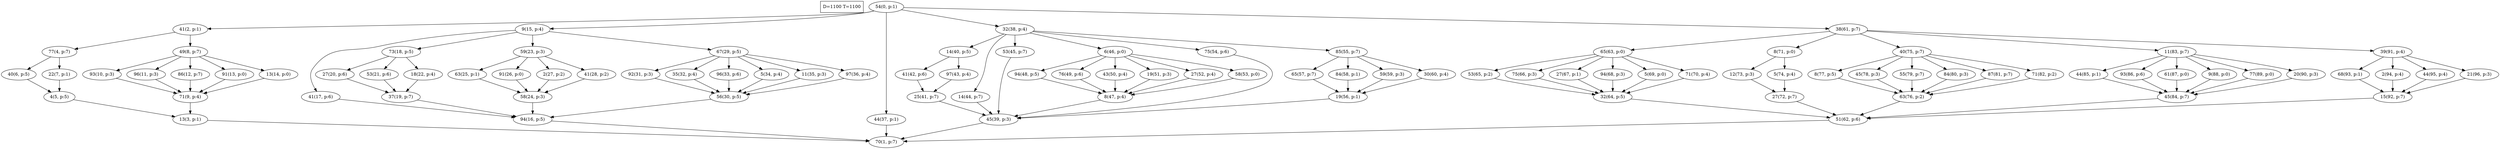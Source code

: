 digraph Task {
i [shape=box, label="D=1100 T=1100"]; 
0 [label="54(0, p:1)"];
1 [label="70(1, p:7)"];
2 [label="41(2, p:1)"];
3 [label="13(3, p:1)"];
4 [label="77(4, p:7)"];
5 [label="4(5, p:5)"];
6 [label="40(6, p:5)"];
7 [label="22(7, p:1)"];
8 [label="49(8, p:7)"];
9 [label="71(9, p:4)"];
10 [label="93(10, p:3)"];
11 [label="96(11, p:3)"];
12 [label="86(12, p:7)"];
13 [label="91(13, p:0)"];
14 [label="13(14, p:0)"];
15 [label="9(15, p:4)"];
16 [label="94(16, p:5)"];
17 [label="41(17, p:6)"];
18 [label="73(18, p:5)"];
19 [label="37(19, p:7)"];
20 [label="27(20, p:6)"];
21 [label="53(21, p:6)"];
22 [label="18(22, p:4)"];
23 [label="59(23, p:3)"];
24 [label="58(24, p:3)"];
25 [label="63(25, p:1)"];
26 [label="91(26, p:0)"];
27 [label="2(27, p:2)"];
28 [label="41(28, p:2)"];
29 [label="67(29, p:5)"];
30 [label="56(30, p:5)"];
31 [label="92(31, p:3)"];
32 [label="35(32, p:4)"];
33 [label="96(33, p:6)"];
34 [label="5(34, p:4)"];
35 [label="11(35, p:3)"];
36 [label="97(36, p:4)"];
37 [label="44(37, p:1)"];
38 [label="32(38, p:4)"];
39 [label="45(39, p:3)"];
40 [label="14(40, p:5)"];
41 [label="25(41, p:7)"];
42 [label="41(42, p:6)"];
43 [label="97(43, p:4)"];
44 [label="14(44, p:7)"];
45 [label="53(45, p:7)"];
46 [label="6(46, p:0)"];
47 [label="8(47, p:4)"];
48 [label="94(48, p:5)"];
49 [label="76(49, p:6)"];
50 [label="43(50, p:4)"];
51 [label="19(51, p:3)"];
52 [label="27(52, p:4)"];
53 [label="58(53, p:0)"];
54 [label="75(54, p:6)"];
55 [label="85(55, p:7)"];
56 [label="19(56, p:1)"];
57 [label="65(57, p:7)"];
58 [label="84(58, p:1)"];
59 [label="59(59, p:3)"];
60 [label="30(60, p:4)"];
61 [label="38(61, p:7)"];
62 [label="51(62, p:6)"];
63 [label="65(63, p:0)"];
64 [label="32(64, p:5)"];
65 [label="53(65, p:2)"];
66 [label="75(66, p:3)"];
67 [label="27(67, p:1)"];
68 [label="94(68, p:3)"];
69 [label="5(69, p:0)"];
70 [label="71(70, p:4)"];
71 [label="8(71, p:0)"];
72 [label="27(72, p:7)"];
73 [label="12(73, p:3)"];
74 [label="5(74, p:4)"];
75 [label="40(75, p:7)"];
76 [label="63(76, p:2)"];
77 [label="8(77, p:5)"];
78 [label="45(78, p:3)"];
79 [label="55(79, p:7)"];
80 [label="84(80, p:3)"];
81 [label="87(81, p:7)"];
82 [label="71(82, p:2)"];
83 [label="11(83, p:7)"];
84 [label="45(84, p:7)"];
85 [label="44(85, p:1)"];
86 [label="93(86, p:6)"];
87 [label="61(87, p:0)"];
88 [label="9(88, p:0)"];
89 [label="77(89, p:0)"];
90 [label="20(90, p:3)"];
91 [label="39(91, p:4)"];
92 [label="15(92, p:7)"];
93 [label="68(93, p:1)"];
94 [label="2(94, p:4)"];
95 [label="44(95, p:4)"];
96 [label="21(96, p:3)"];
0 -> 2;
0 -> 15;
0 -> 37;
0 -> 38;
0 -> 61;
2 -> 4;
2 -> 8;
3 -> 1;
4 -> 6;
4 -> 7;
5 -> 3;
6 -> 5;
7 -> 5;
8 -> 10;
8 -> 11;
8 -> 12;
8 -> 13;
8 -> 14;
9 -> 3;
10 -> 9;
11 -> 9;
12 -> 9;
13 -> 9;
14 -> 9;
15 -> 17;
15 -> 18;
15 -> 23;
15 -> 29;
16 -> 1;
17 -> 16;
18 -> 20;
18 -> 21;
18 -> 22;
19 -> 16;
20 -> 19;
21 -> 19;
22 -> 19;
23 -> 25;
23 -> 26;
23 -> 27;
23 -> 28;
24 -> 16;
25 -> 24;
26 -> 24;
27 -> 24;
28 -> 24;
29 -> 31;
29 -> 32;
29 -> 33;
29 -> 34;
29 -> 35;
29 -> 36;
30 -> 16;
31 -> 30;
32 -> 30;
33 -> 30;
34 -> 30;
35 -> 30;
36 -> 30;
37 -> 1;
38 -> 40;
38 -> 44;
38 -> 45;
38 -> 46;
38 -> 54;
38 -> 55;
39 -> 1;
40 -> 42;
40 -> 43;
41 -> 39;
42 -> 41;
43 -> 41;
44 -> 39;
45 -> 39;
46 -> 48;
46 -> 49;
46 -> 50;
46 -> 51;
46 -> 52;
46 -> 53;
47 -> 39;
48 -> 47;
49 -> 47;
50 -> 47;
51 -> 47;
52 -> 47;
53 -> 47;
54 -> 39;
55 -> 57;
55 -> 58;
55 -> 59;
55 -> 60;
56 -> 39;
57 -> 56;
58 -> 56;
59 -> 56;
60 -> 56;
61 -> 63;
61 -> 71;
61 -> 75;
61 -> 83;
61 -> 91;
62 -> 1;
63 -> 65;
63 -> 66;
63 -> 67;
63 -> 68;
63 -> 69;
63 -> 70;
64 -> 62;
65 -> 64;
66 -> 64;
67 -> 64;
68 -> 64;
69 -> 64;
70 -> 64;
71 -> 73;
71 -> 74;
72 -> 62;
73 -> 72;
74 -> 72;
75 -> 77;
75 -> 78;
75 -> 79;
75 -> 80;
75 -> 81;
75 -> 82;
76 -> 62;
77 -> 76;
78 -> 76;
79 -> 76;
80 -> 76;
81 -> 76;
82 -> 76;
83 -> 85;
83 -> 86;
83 -> 87;
83 -> 88;
83 -> 89;
83 -> 90;
84 -> 62;
85 -> 84;
86 -> 84;
87 -> 84;
88 -> 84;
89 -> 84;
90 -> 84;
91 -> 93;
91 -> 94;
91 -> 95;
91 -> 96;
92 -> 62;
93 -> 92;
94 -> 92;
95 -> 92;
96 -> 92;
}